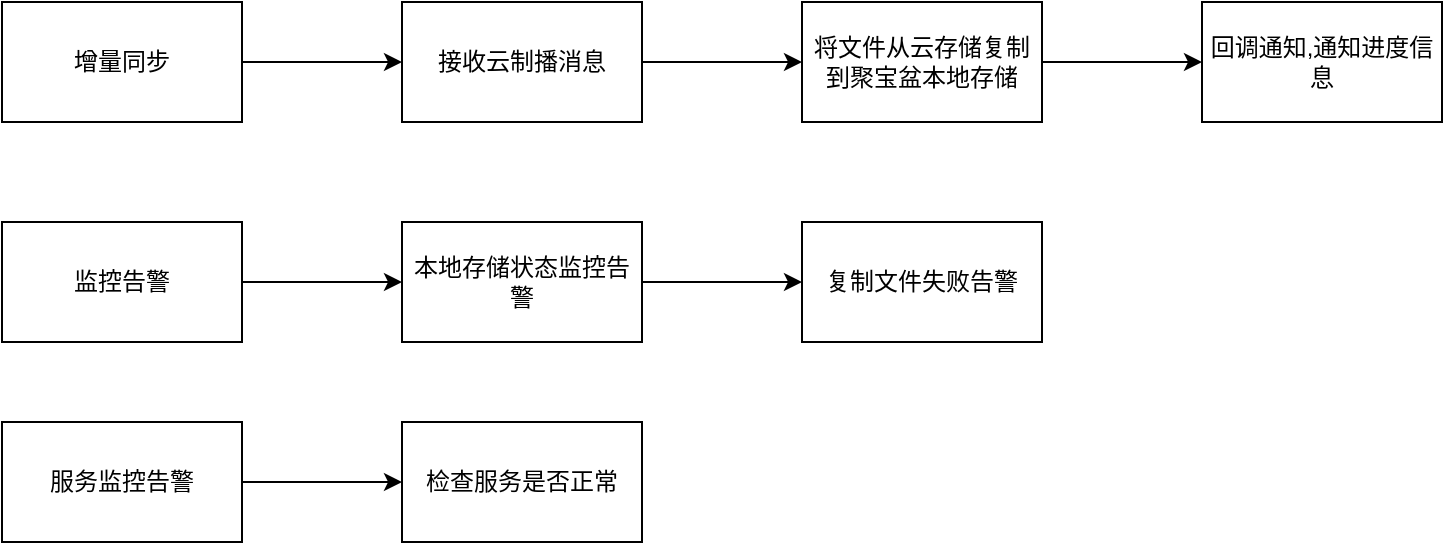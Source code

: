 <mxfile version="22.1.18" type="github">
  <diagram name="第 1 页" id="L94UI-FPSlUIYbdBUqpu">
    <mxGraphModel dx="1434" dy="738" grid="1" gridSize="10" guides="1" tooltips="1" connect="1" arrows="1" fold="1" page="1" pageScale="1" pageWidth="827" pageHeight="1169" math="0" shadow="0">
      <root>
        <mxCell id="0" />
        <mxCell id="1" parent="0" />
        <mxCell id="7OC_n5KA9Acu8J5wAEc--6" value="" style="edgeStyle=orthogonalEdgeStyle;rounded=0;orthogonalLoop=1;jettySize=auto;html=1;" edge="1" parent="1" source="7OC_n5KA9Acu8J5wAEc--4" target="7OC_n5KA9Acu8J5wAEc--5">
          <mxGeometry relative="1" as="geometry" />
        </mxCell>
        <mxCell id="7OC_n5KA9Acu8J5wAEc--4" value="增量同步" style="rounded=0;whiteSpace=wrap;html=1;" vertex="1" parent="1">
          <mxGeometry x="20" y="50" width="120" height="60" as="geometry" />
        </mxCell>
        <mxCell id="7OC_n5KA9Acu8J5wAEc--10" value="" style="edgeStyle=orthogonalEdgeStyle;rounded=0;orthogonalLoop=1;jettySize=auto;html=1;" edge="1" parent="1" source="7OC_n5KA9Acu8J5wAEc--5" target="7OC_n5KA9Acu8J5wAEc--9">
          <mxGeometry relative="1" as="geometry" />
        </mxCell>
        <mxCell id="7OC_n5KA9Acu8J5wAEc--5" value="接收云制播消息" style="rounded=0;whiteSpace=wrap;html=1;" vertex="1" parent="1">
          <mxGeometry x="220" y="50" width="120" height="60" as="geometry" />
        </mxCell>
        <mxCell id="7OC_n5KA9Acu8J5wAEc--12" value="" style="edgeStyle=orthogonalEdgeStyle;rounded=0;orthogonalLoop=1;jettySize=auto;html=1;" edge="1" parent="1" source="7OC_n5KA9Acu8J5wAEc--9" target="7OC_n5KA9Acu8J5wAEc--11">
          <mxGeometry relative="1" as="geometry" />
        </mxCell>
        <mxCell id="7OC_n5KA9Acu8J5wAEc--9" value="将文件从云存储复制到聚宝盆本地存储" style="rounded=0;whiteSpace=wrap;html=1;" vertex="1" parent="1">
          <mxGeometry x="420" y="50" width="120" height="60" as="geometry" />
        </mxCell>
        <mxCell id="7OC_n5KA9Acu8J5wAEc--11" value="回调通知,通知进度信息" style="rounded=0;whiteSpace=wrap;html=1;" vertex="1" parent="1">
          <mxGeometry x="620" y="50" width="120" height="60" as="geometry" />
        </mxCell>
        <mxCell id="7OC_n5KA9Acu8J5wAEc--16" value="" style="edgeStyle=orthogonalEdgeStyle;rounded=0;orthogonalLoop=1;jettySize=auto;html=1;" edge="1" parent="1" source="7OC_n5KA9Acu8J5wAEc--13" target="7OC_n5KA9Acu8J5wAEc--15">
          <mxGeometry relative="1" as="geometry" />
        </mxCell>
        <mxCell id="7OC_n5KA9Acu8J5wAEc--13" value="监控告警" style="rounded=0;whiteSpace=wrap;html=1;" vertex="1" parent="1">
          <mxGeometry x="20" y="160" width="120" height="60" as="geometry" />
        </mxCell>
        <mxCell id="7OC_n5KA9Acu8J5wAEc--20" value="" style="edgeStyle=orthogonalEdgeStyle;rounded=0;orthogonalLoop=1;jettySize=auto;html=1;" edge="1" parent="1" source="7OC_n5KA9Acu8J5wAEc--14" target="7OC_n5KA9Acu8J5wAEc--19">
          <mxGeometry relative="1" as="geometry" />
        </mxCell>
        <mxCell id="7OC_n5KA9Acu8J5wAEc--14" value="服务监控告警" style="rounded=0;whiteSpace=wrap;html=1;" vertex="1" parent="1">
          <mxGeometry x="20" y="260" width="120" height="60" as="geometry" />
        </mxCell>
        <mxCell id="7OC_n5KA9Acu8J5wAEc--18" value="" style="edgeStyle=orthogonalEdgeStyle;rounded=0;orthogonalLoop=1;jettySize=auto;html=1;" edge="1" parent="1" source="7OC_n5KA9Acu8J5wAEc--15" target="7OC_n5KA9Acu8J5wAEc--17">
          <mxGeometry relative="1" as="geometry" />
        </mxCell>
        <mxCell id="7OC_n5KA9Acu8J5wAEc--15" value="本地存储状态监控告警" style="rounded=0;whiteSpace=wrap;html=1;" vertex="1" parent="1">
          <mxGeometry x="220" y="160" width="120" height="60" as="geometry" />
        </mxCell>
        <mxCell id="7OC_n5KA9Acu8J5wAEc--17" value="复制文件失败告警" style="rounded=0;whiteSpace=wrap;html=1;" vertex="1" parent="1">
          <mxGeometry x="420" y="160" width="120" height="60" as="geometry" />
        </mxCell>
        <mxCell id="7OC_n5KA9Acu8J5wAEc--19" value="检查服务是否正常" style="rounded=0;whiteSpace=wrap;html=1;" vertex="1" parent="1">
          <mxGeometry x="220" y="260" width="120" height="60" as="geometry" />
        </mxCell>
      </root>
    </mxGraphModel>
  </diagram>
</mxfile>
